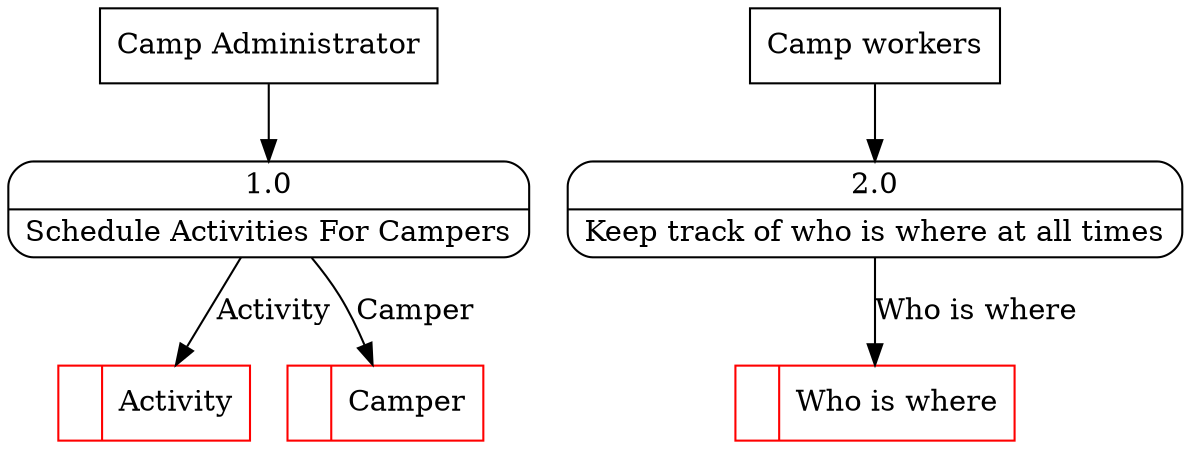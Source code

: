 digraph dfd2{ 
node[shape=record]
200 [label="<f0>  |<f1> Activity " color=red];
201 [label="<f0>  |<f1> Camper " color=red];
202 [label="Camp Administrator" shape=box];
203 [label="{<f0> 1.0|<f1> Schedule Activities For Campers }" shape=Mrecord];
2 [label="{<f0> 2.0|<f1> Keep track of who is where at all times }" shape=Mrecord];
1000 [label="Camp workers" shape=box];
1000 -> 2
1002 [label="<f0>  |<f1> Who is where " color=red];
2 -> 1002 [label="Who is where"]
202 -> 203
203 -> 200 [label="Activity"]
203 -> 201 [label="Camper"]
}